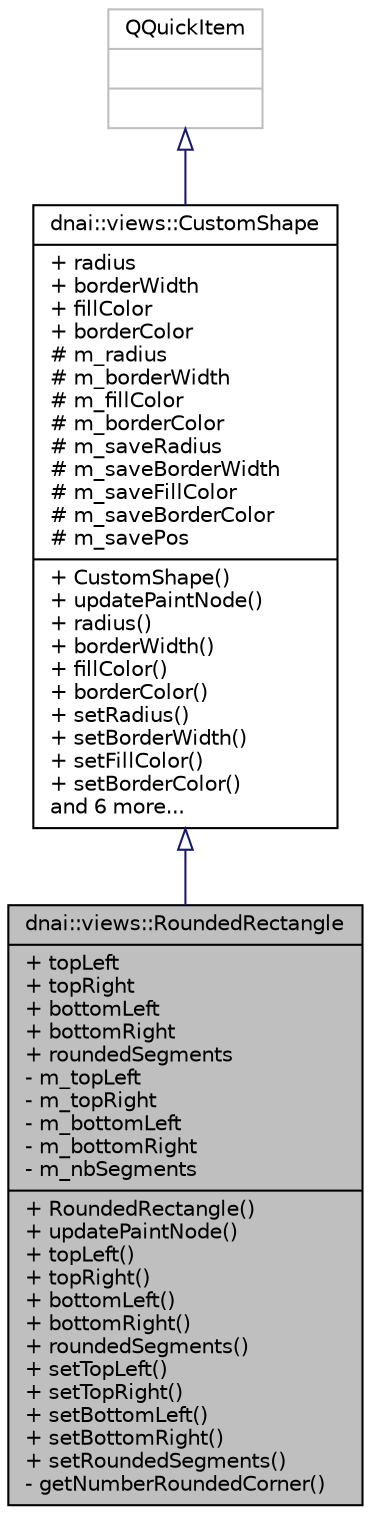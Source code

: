 digraph "dnai::views::RoundedRectangle"
{
  edge [fontname="Helvetica",fontsize="10",labelfontname="Helvetica",labelfontsize="10"];
  node [fontname="Helvetica",fontsize="10",shape=record];
  Node1 [label="{dnai::views::RoundedRectangle\n|+ topLeft\l+ topRight\l+ bottomLeft\l+ bottomRight\l+ roundedSegments\l- m_topLeft\l- m_topRight\l- m_bottomLeft\l- m_bottomRight\l- m_nbSegments\l|+ RoundedRectangle()\l+ updatePaintNode()\l+ topLeft()\l+ topRight()\l+ bottomLeft()\l+ bottomRight()\l+ roundedSegments()\l+ setTopLeft()\l+ setTopRight()\l+ setBottomLeft()\l+ setBottomRight()\l+ setRoundedSegments()\l- getNumberRoundedCorner()\l}",height=0.2,width=0.4,color="black", fillcolor="grey75", style="filled", fontcolor="black"];
  Node2 -> Node1 [dir="back",color="midnightblue",fontsize="10",style="solid",arrowtail="onormal",fontname="Helvetica"];
  Node2 [label="{dnai::views::CustomShape\n|+ radius\l+ borderWidth\l+ fillColor\l+ borderColor\l# m_radius\l# m_borderWidth\l# m_fillColor\l# m_borderColor\l# m_saveRadius\l# m_saveBorderWidth\l# m_saveFillColor\l# m_saveBorderColor\l# m_savePos\l|+ CustomShape()\l+ updatePaintNode()\l+ radius()\l+ borderWidth()\l+ fillColor()\l+ borderColor()\l+ setRadius()\l+ setBorderWidth()\l+ setFillColor()\l+ setBorderColor()\land 6 more...\l}",height=0.2,width=0.4,color="black", fillcolor="white", style="filled",URL="$classdnai_1_1views_1_1_custom_shape.html"];
  Node3 -> Node2 [dir="back",color="midnightblue",fontsize="10",style="solid",arrowtail="onormal",fontname="Helvetica"];
  Node3 [label="{QQuickItem\n||}",height=0.2,width=0.4,color="grey75", fillcolor="white", style="filled"];
}
